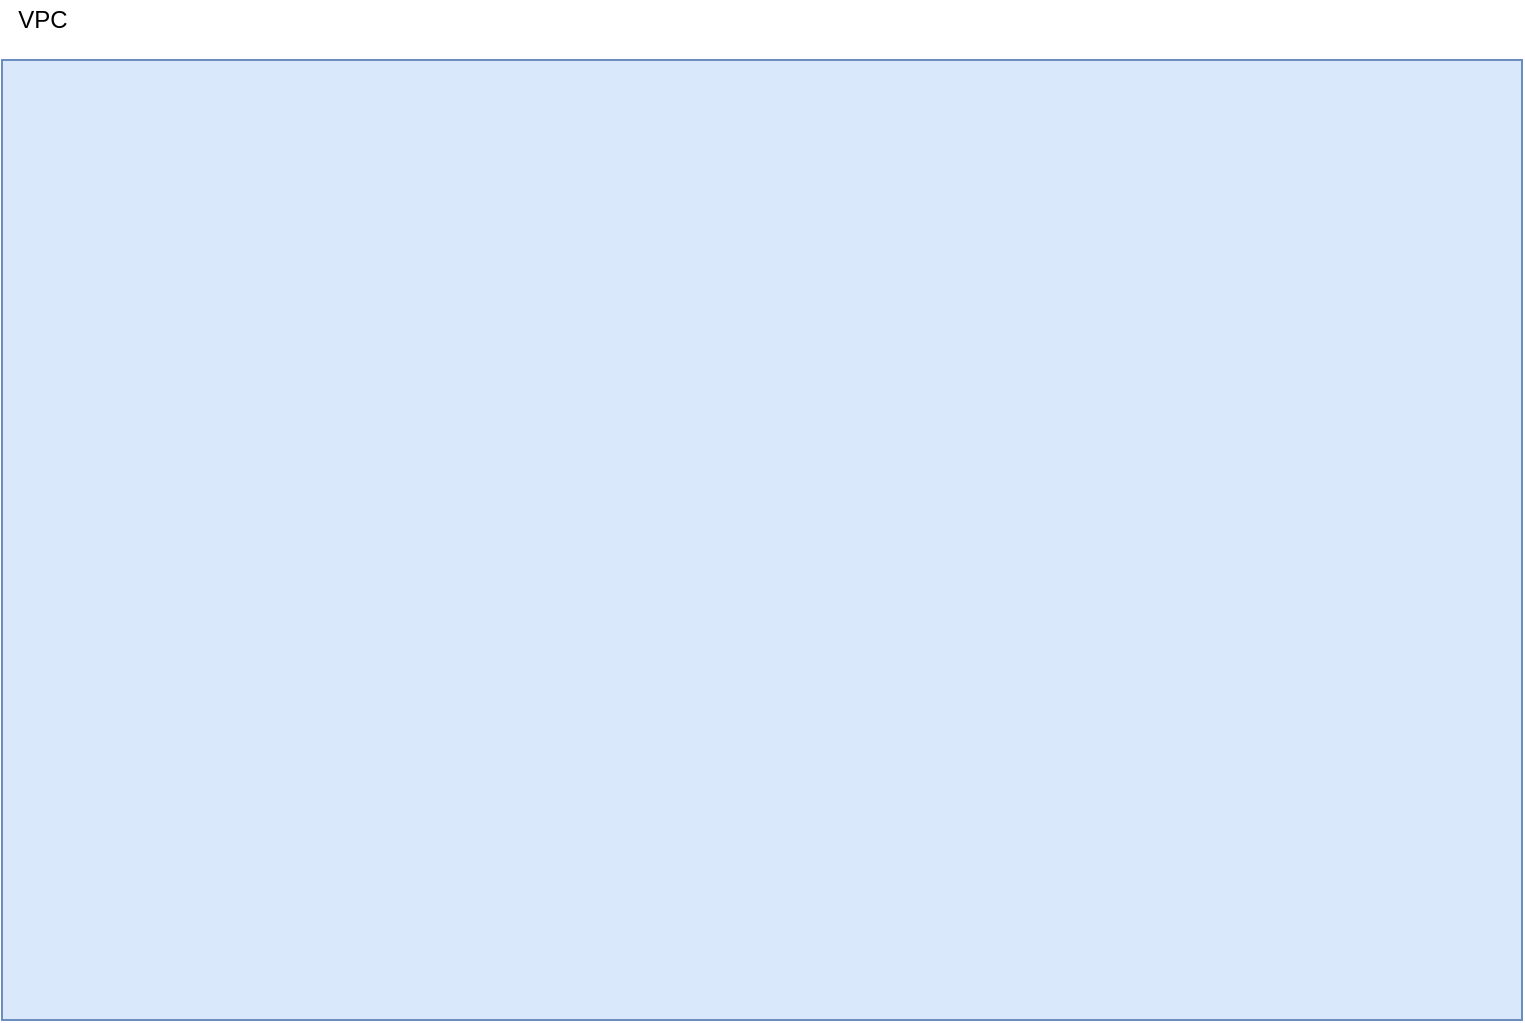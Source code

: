 <mxfile>
    <diagram id="Ec0ES08PuaX6gClLCl_g" name="ページ1">
        <mxGraphModel dx="1106" dy="942" grid="1" gridSize="10" guides="0" tooltips="1" connect="1" arrows="1" fold="1" page="1" pageScale="1" pageWidth="827" pageHeight="1169" math="0" shadow="0">
            <root>
                <mxCell id="0"/>
                <mxCell id="1" parent="0"/>
                <mxCell id="2" value="" style="rounded=0;whiteSpace=wrap;html=1;fillColor=#dae8fc;strokeColor=#6c8ebf;" vertex="1" parent="1">
                    <mxGeometry x="40" y="190" width="760" height="480" as="geometry"/>
                </mxCell>
                <mxCell id="3" value="VPC" style="text;html=1;resizable=0;autosize=1;align=center;verticalAlign=middle;points=[];fillColor=none;strokeColor=none;rounded=0;" vertex="1" parent="1">
                    <mxGeometry x="40" y="160" width="40" height="20" as="geometry"/>
                </mxCell>
            </root>
        </mxGraphModel>
    </diagram>
</mxfile>
